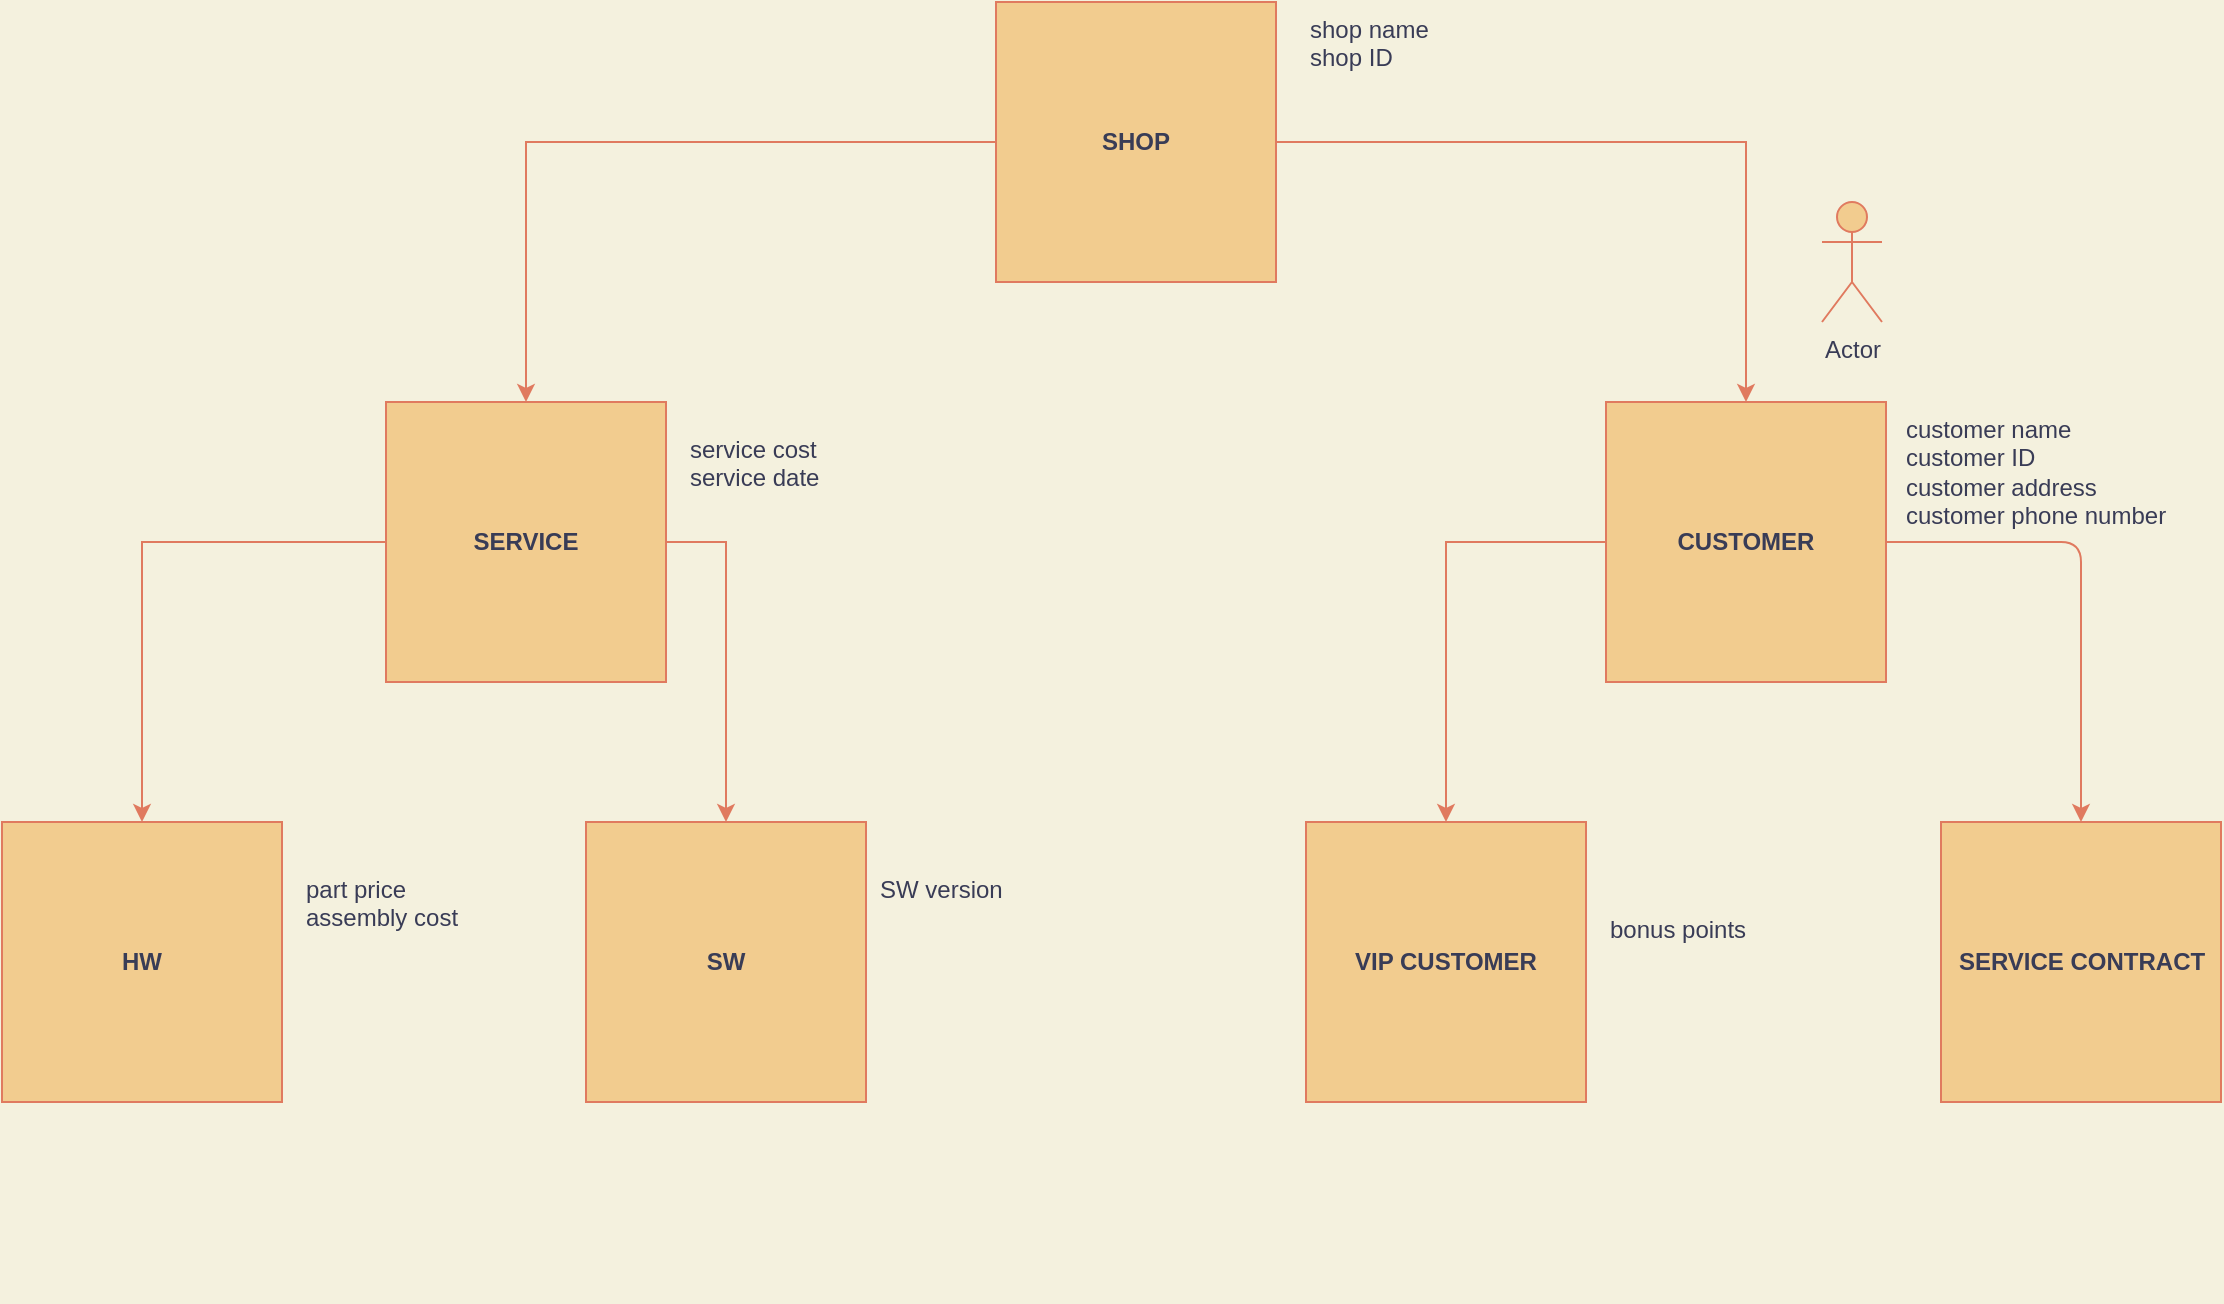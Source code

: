 <mxfile>
    <diagram id="sinzWXUCxuXd4Uh4ZjKI" name="Page-1">
        <mxGraphModel dx="1810" dy="959" grid="1" gridSize="10" guides="1" tooltips="1" connect="1" arrows="1" fold="1" page="1" pageScale="1" pageWidth="1169" pageHeight="827" background="#F4F1DE" math="0" shadow="0">
            <root>
                <mxCell id="0"/>
                <mxCell id="1" parent="0"/>
                <mxCell id="6" value="" style="edgeStyle=orthogonalEdgeStyle;rounded=0;orthogonalLoop=1;jettySize=auto;html=1;labelBackgroundColor=#F4F1DE;strokeColor=#E07A5F;fontColor=#393C56;" edge="1" parent="1" source="2" target="5">
                    <mxGeometry relative="1" as="geometry"/>
                </mxCell>
                <mxCell id="8" value="" style="edgeStyle=orthogonalEdgeStyle;rounded=0;orthogonalLoop=1;jettySize=auto;html=1;labelBackgroundColor=#F4F1DE;strokeColor=#E07A5F;fontColor=#393C56;" edge="1" parent="1" source="2" target="7">
                    <mxGeometry relative="1" as="geometry"/>
                </mxCell>
                <mxCell id="2" value="SHOP" style="whiteSpace=wrap;html=1;aspect=fixed;fillColor=#F2CC8F;strokeColor=#E07A5F;fontColor=#393C56;fontStyle=1" vertex="1" parent="1">
                    <mxGeometry x="537" y="60" width="140" height="140" as="geometry"/>
                </mxCell>
                <mxCell id="16" value="" style="edgeStyle=orthogonalEdgeStyle;rounded=0;orthogonalLoop=1;jettySize=auto;html=1;fontColor=#393C56;exitX=0;exitY=0.5;exitDx=0;exitDy=0;labelBackgroundColor=#F4F1DE;strokeColor=#E07A5F;" edge="1" parent="1" source="5" target="15">
                    <mxGeometry relative="1" as="geometry"/>
                </mxCell>
                <mxCell id="21" value="" style="edgeStyle=orthogonalEdgeStyle;rounded=0;orthogonalLoop=1;jettySize=auto;html=1;fontColor=#393C56;exitX=1;exitY=0.5;exitDx=0;exitDy=0;labelBackgroundColor=#F4F1DE;strokeColor=#E07A5F;" edge="1" parent="1" source="5" target="20">
                    <mxGeometry relative="1" as="geometry"/>
                </mxCell>
                <mxCell id="5" value="SERVICE" style="whiteSpace=wrap;html=1;aspect=fixed;fillColor=#F2CC8F;strokeColor=#E07A5F;fontColor=#393C56;fontStyle=1" vertex="1" parent="1">
                    <mxGeometry x="232" y="260" width="140" height="140" as="geometry"/>
                </mxCell>
                <mxCell id="18" value="" style="edgeStyle=orthogonalEdgeStyle;rounded=0;orthogonalLoop=1;jettySize=auto;html=1;fontColor=#393C56;labelBackgroundColor=#F4F1DE;strokeColor=#E07A5F;" edge="1" parent="1" source="7" target="17">
                    <mxGeometry relative="1" as="geometry"/>
                </mxCell>
                <mxCell id="27" style="edgeStyle=orthogonalEdgeStyle;curved=0;rounded=1;sketch=0;orthogonalLoop=1;jettySize=auto;html=1;entryX=0.5;entryY=0;entryDx=0;entryDy=0;fontColor=#393C56;strokeColor=#E07A5F;fillColor=#F2CC8F;" edge="1" parent="1" source="7" target="26">
                    <mxGeometry relative="1" as="geometry"/>
                </mxCell>
                <mxCell id="7" value="CUSTOMER" style="whiteSpace=wrap;html=1;aspect=fixed;fillColor=#F2CC8F;strokeColor=#E07A5F;fontColor=#393C56;fontStyle=1" vertex="1" parent="1">
                    <mxGeometry x="842" y="260" width="140" height="140" as="geometry"/>
                </mxCell>
                <mxCell id="9" value="shop name&lt;br&gt;shop ID" style="text;html=1;strokeColor=none;fillColor=none;align=left;verticalAlign=top;whiteSpace=wrap;rounded=0;labelBackgroundColor=none;fontColor=#393C56;" vertex="1" parent="1">
                    <mxGeometry x="692" y="60" width="70" height="50" as="geometry"/>
                </mxCell>
                <mxCell id="10" value="customer name&lt;br&gt;customer ID&lt;br&gt;customer address&lt;br&gt;customer phone number" style="text;html=1;strokeColor=none;fillColor=none;align=left;verticalAlign=top;whiteSpace=wrap;rounded=0;fontColor=#393C56;" vertex="1" parent="1">
                    <mxGeometry x="990" y="260" width="155" height="200" as="geometry"/>
                </mxCell>
                <mxCell id="12" value="service cost&lt;br&gt;service date" style="text;html=1;strokeColor=none;fillColor=none;align=left;verticalAlign=top;whiteSpace=wrap;rounded=0;fontColor=#393C56;" vertex="1" parent="1">
                    <mxGeometry x="382" y="270" width="155" height="200" as="geometry"/>
                </mxCell>
                <mxCell id="15" value="HW" style="whiteSpace=wrap;html=1;aspect=fixed;fillColor=#F2CC8F;strokeColor=#E07A5F;fontColor=#393C56;fontStyle=1" vertex="1" parent="1">
                    <mxGeometry x="40" y="470" width="140" height="140" as="geometry"/>
                </mxCell>
                <mxCell id="17" value="VIP CUSTOMER" style="whiteSpace=wrap;html=1;aspect=fixed;fillColor=#F2CC8F;strokeColor=#E07A5F;fontColor=#393C56;fontStyle=1" vertex="1" parent="1">
                    <mxGeometry x="692" y="470" width="140" height="140" as="geometry"/>
                </mxCell>
                <mxCell id="19" value="bonus points" style="text;html=1;strokeColor=none;fillColor=none;align=left;verticalAlign=top;whiteSpace=wrap;rounded=0;fontColor=#393C56;" vertex="1" parent="1">
                    <mxGeometry x="842" y="510" width="155" height="200" as="geometry"/>
                </mxCell>
                <mxCell id="20" value="SW" style="whiteSpace=wrap;html=1;aspect=fixed;fillColor=#F2CC8F;strokeColor=#E07A5F;fontColor=#393C56;fontStyle=1" vertex="1" parent="1">
                    <mxGeometry x="332" y="470" width="140" height="140" as="geometry"/>
                </mxCell>
                <mxCell id="22" value="part price&lt;br&gt;assembly cost" style="text;html=1;strokeColor=none;fillColor=none;align=left;verticalAlign=top;whiteSpace=wrap;rounded=0;fontColor=#393C56;" vertex="1" parent="1">
                    <mxGeometry x="190" y="490" width="155" height="200" as="geometry"/>
                </mxCell>
                <mxCell id="23" value="SW version" style="text;html=1;strokeColor=none;fillColor=none;align=left;verticalAlign=top;whiteSpace=wrap;rounded=0;fontColor=#393C56;" vertex="1" parent="1">
                    <mxGeometry x="477" y="490" width="155" height="200" as="geometry"/>
                </mxCell>
                <mxCell id="24" value="Actor" style="shape=umlActor;verticalLabelPosition=bottom;verticalAlign=top;html=1;outlineConnect=0;labelBackgroundColor=none;fontColor=#393C56;fillColor=#F2CC8F;strokeColor=#E07A5F;" vertex="1" parent="1">
                    <mxGeometry x="950" y="160" width="30" height="60" as="geometry"/>
                </mxCell>
                <mxCell id="26" value="SERVICE CONTRACT" style="whiteSpace=wrap;html=1;aspect=fixed;fillColor=#F2CC8F;strokeColor=#E07A5F;fontColor=#393C56;fontStyle=1" vertex="1" parent="1">
                    <mxGeometry x="1009.5" y="470" width="140" height="140" as="geometry"/>
                </mxCell>
            </root>
        </mxGraphModel>
    </diagram>
</mxfile>